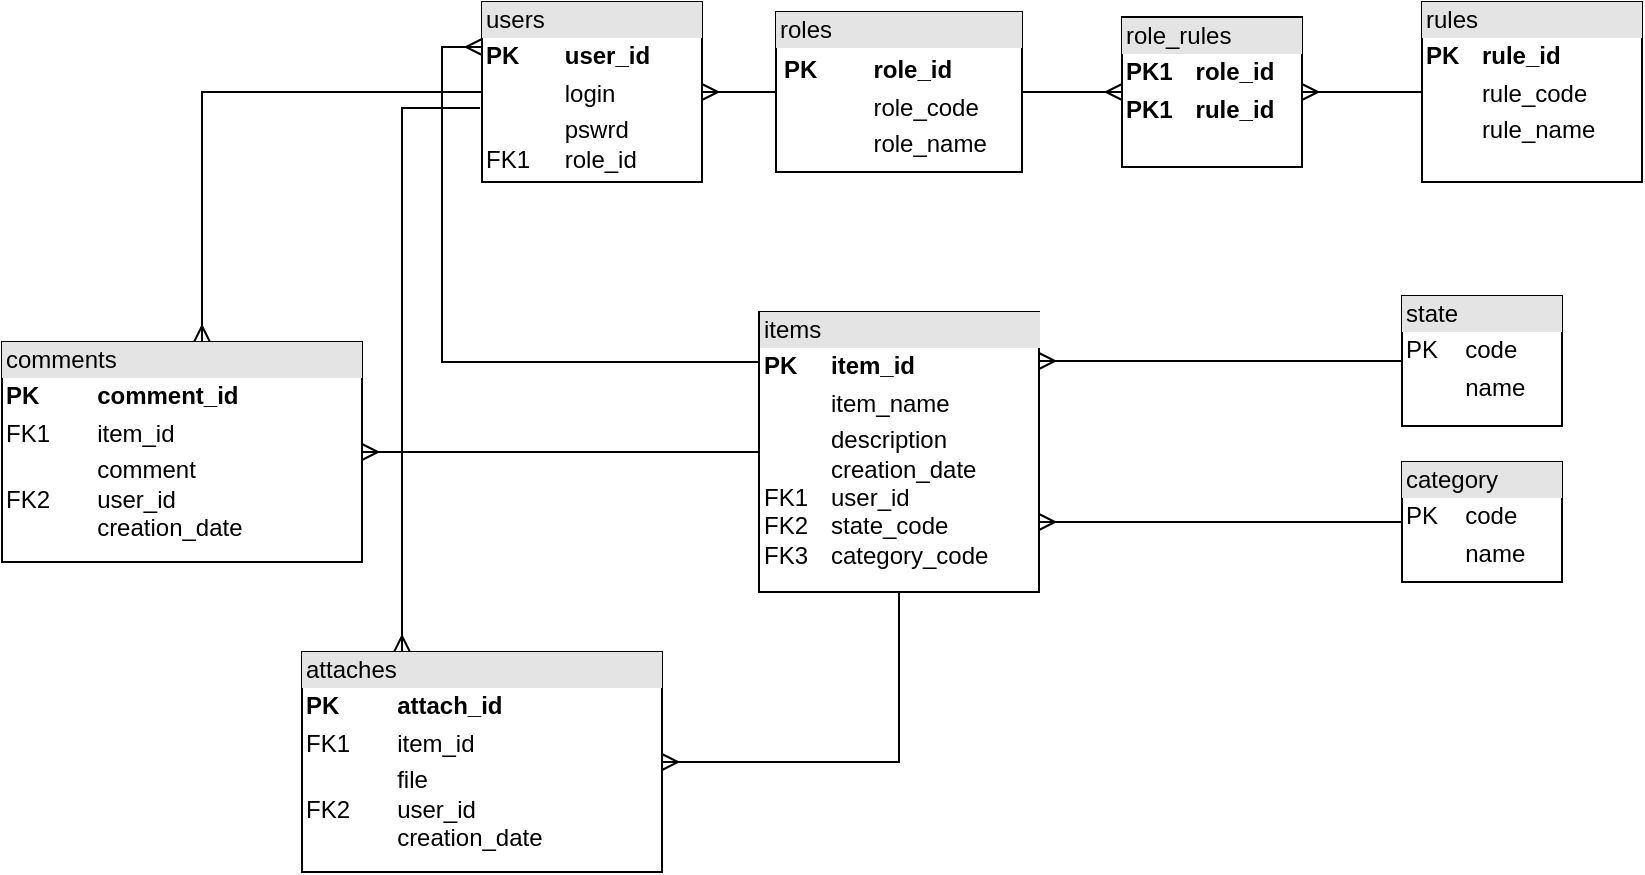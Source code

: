 <mxfile version="13.5.8" type="device"><diagram name="Page-1" id="e56a1550-8fbb-45ad-956c-1786394a9013"><mxGraphModel dx="1422" dy="804" grid="1" gridSize="10" guides="1" tooltips="1" connect="1" arrows="1" fold="1" page="1" pageScale="1" pageWidth="1100" pageHeight="850" background="#ffffff" math="0" shadow="0"><root><mxCell id="0"/><mxCell id="1" parent="0"/><mxCell id="7rPvJjZfIGMxGxr9_20l-10" value="" style="edgeStyle=orthogonalEdgeStyle;rounded=0;orthogonalLoop=1;jettySize=auto;html=1;startArrow=ERmany;startFill=0;endArrow=none;endFill=0;noEdgeStyle=1;orthogonal=1;" parent="1" source="7rPvJjZfIGMxGxr9_20l-1" target="7rPvJjZfIGMxGxr9_20l-6" edge="1"><mxGeometry relative="1" as="geometry"><Array as="points"><mxPoint x="402" y="145"/><mxPoint x="478" y="145"/></Array></mxGeometry></mxCell><mxCell id="7rPvJjZfIGMxGxr9_20l-1" value="&lt;div style=&quot;box-sizing: border-box ; width: 100% ; background: #e4e4e4 ; padding: 2px&quot;&gt;users&lt;/div&gt;&lt;table style=&quot;width: 100% ; font-size: 1em&quot; cellpadding=&quot;2&quot; cellspacing=&quot;0&quot;&gt;&lt;tbody&gt;&lt;tr&gt;&lt;td&gt;&lt;b&gt;PK&lt;/b&gt;&lt;/td&gt;&lt;td&gt;&lt;b&gt;user_id&lt;/b&gt;&lt;/td&gt;&lt;/tr&gt;&lt;tr&gt;&lt;td&gt;&lt;br&gt;&lt;/td&gt;&lt;td&gt;login&lt;/td&gt;&lt;/tr&gt;&lt;tr&gt;&lt;td&gt;&lt;br&gt;FK1&lt;/td&gt;&lt;td&gt;pswrd&lt;br&gt;role_id&lt;br&gt;&lt;/td&gt;&lt;/tr&gt;&lt;/tbody&gt;&lt;/table&gt;" style="verticalAlign=top;align=left;overflow=fill;html=1;" parent="1" vertex="1"><mxGeometry x="280" y="100" width="110" height="90" as="geometry"/></mxCell><mxCell id="7rPvJjZfIGMxGxr9_20l-4" value="&lt;div style=&quot;box-sizing: border-box ; width: 100% ; background: #e4e4e4 ; padding: 2px&quot;&gt;rules&lt;/div&gt;&lt;table style=&quot;width: 100% ; font-size: 1em&quot; cellpadding=&quot;2&quot; cellspacing=&quot;0&quot;&gt;&lt;tbody&gt;&lt;tr&gt;&lt;td&gt;&lt;b&gt;PK&lt;/b&gt;&lt;/td&gt;&lt;td&gt;&lt;b&gt;rule_id&lt;/b&gt;&lt;/td&gt;&lt;/tr&gt;&lt;tr&gt;&lt;td&gt;&lt;br&gt;&lt;/td&gt;&lt;td&gt;rule_code&lt;/td&gt;&lt;/tr&gt;&lt;tr&gt;&lt;td&gt;&lt;/td&gt;&lt;td&gt;rule_name&lt;/td&gt;&lt;/tr&gt;&lt;/tbody&gt;&lt;/table&gt;" style="verticalAlign=top;align=left;overflow=fill;html=1;" parent="1" vertex="1"><mxGeometry x="750" y="100" width="110" height="90" as="geometry"/></mxCell><mxCell id="7rPvJjZfIGMxGxr9_20l-11" value="" style="edgeStyle=orthogonalEdgeStyle;rounded=0;orthogonalLoop=1;jettySize=auto;html=1;startArrow=none;startFill=0;endArrow=ERmany;endFill=0;" parent="1" source="7rPvJjZfIGMxGxr9_20l-6" target="7rPvJjZfIGMxGxr9_20l-7" edge="1"><mxGeometry relative="1" as="geometry"/></mxCell><mxCell id="7rPvJjZfIGMxGxr9_20l-6" value="&lt;div style=&quot;box-sizing: border-box ; width: 100% ; background: #e4e4e4 ; padding: 2px&quot;&gt;roles&lt;/div&gt;&lt;table style=&quot;width: 100% ; font-size: 1em&quot; cellpadding=&quot;2&quot; cellspacing=&quot;0&quot;&gt;&lt;tbody&gt;&lt;tr&gt;&lt;td&gt;&lt;table cellpadding=&quot;2&quot; cellspacing=&quot;0&quot; style=&quot;font-size: 1em ; width: 176px&quot;&gt;&lt;tbody&gt;&lt;tr&gt;&lt;td&gt;&lt;b&gt;PK&lt;/b&gt;&lt;/td&gt;&lt;td&gt;&lt;b&gt;role_id&lt;/b&gt;&lt;/td&gt;&lt;/tr&gt;&lt;tr&gt;&lt;td&gt;&lt;br&gt;&lt;/td&gt;&lt;td&gt;role_code&lt;/td&gt;&lt;/tr&gt;&lt;tr&gt;&lt;td&gt;&lt;/td&gt;&lt;td&gt;role_name&lt;/td&gt;&lt;/tr&gt;&lt;/tbody&gt;&lt;/table&gt;&lt;/td&gt;&lt;td&gt;&lt;/td&gt;&lt;/tr&gt;&lt;/tbody&gt;&lt;/table&gt;" style="verticalAlign=top;align=left;overflow=fill;html=1;" parent="1" vertex="1"><mxGeometry x="427" y="105" width="123" height="80" as="geometry"/></mxCell><mxCell id="7rPvJjZfIGMxGxr9_20l-12" value="" style="edgeStyle=orthogonalEdgeStyle;rounded=0;orthogonalLoop=1;jettySize=auto;html=1;startArrow=ERmany;startFill=0;endArrow=none;endFill=0;" parent="1" source="7rPvJjZfIGMxGxr9_20l-7" target="7rPvJjZfIGMxGxr9_20l-4" edge="1"><mxGeometry relative="1" as="geometry"/></mxCell><mxCell id="7rPvJjZfIGMxGxr9_20l-7" value="&lt;div style=&quot;box-sizing: border-box ; width: 100% ; background: #e4e4e4 ; padding: 2px&quot;&gt;role_rules&lt;/div&gt;&lt;table style=&quot;width: 100% ; font-size: 1em&quot; cellpadding=&quot;2&quot; cellspacing=&quot;0&quot;&gt;&lt;tbody&gt;&lt;tr&gt;&lt;td&gt;&lt;b&gt;PK1&lt;/b&gt;&lt;/td&gt;&lt;td&gt;&lt;b&gt;role_id&lt;/b&gt;&lt;/td&gt;&lt;/tr&gt;&lt;tr&gt;&lt;td&gt;&lt;b&gt;PK1&lt;/b&gt;&lt;/td&gt;&lt;td&gt;&lt;b&gt;rule_id&lt;/b&gt;&lt;/td&gt;&lt;/tr&gt;&lt;tr&gt;&lt;td&gt;&lt;/td&gt;&lt;td&gt;&lt;br&gt;&lt;/td&gt;&lt;/tr&gt;&lt;/tbody&gt;&lt;/table&gt;" style="verticalAlign=top;align=left;overflow=fill;html=1;" parent="1" vertex="1"><mxGeometry x="600" y="107.5" width="90" height="75" as="geometry"/></mxCell><mxCell id="G_DuBZrjujCanVysUsuz-3" style="edgeStyle=orthogonalEdgeStyle;rounded=0;orthogonalLoop=1;jettySize=auto;html=1;entryX=0;entryY=0.25;entryDx=0;entryDy=0;endArrow=ERmany;endFill=0;" edge="1" parent="1" source="G_DuBZrjujCanVysUsuz-2" target="7rPvJjZfIGMxGxr9_20l-1"><mxGeometry relative="1" as="geometry"><Array as="points"><mxPoint x="260" y="280"/><mxPoint x="260" y="123"/></Array></mxGeometry></mxCell><mxCell id="G_DuBZrjujCanVysUsuz-2" value="&lt;div style=&quot;box-sizing: border-box ; width: 100% ; background: #e4e4e4 ; padding: 2px&quot;&gt;items&lt;/div&gt;&lt;table style=&quot;width: 100% ; font-size: 1em&quot; cellpadding=&quot;2&quot; cellspacing=&quot;0&quot;&gt;&lt;tbody&gt;&lt;tr&gt;&lt;td&gt;&lt;b&gt;PK&lt;/b&gt;&lt;/td&gt;&lt;td&gt;&lt;b&gt;item_id&lt;/b&gt;&lt;/td&gt;&lt;/tr&gt;&lt;tr&gt;&lt;td&gt;&lt;br&gt;&lt;/td&gt;&lt;td&gt;item_name&lt;/td&gt;&lt;/tr&gt;&lt;tr&gt;&lt;td&gt;&lt;br&gt;&lt;br&gt;FK1&lt;br&gt;FK2&lt;br&gt;FK3&lt;br&gt;&lt;/td&gt;&lt;td&gt;description&lt;br&gt;creation_date&lt;br&gt;user_id&lt;br&gt;state_code&lt;br&gt;category_code&lt;br&gt;&lt;/td&gt;&lt;/tr&gt;&lt;/tbody&gt;&lt;/table&gt;" style="verticalAlign=top;align=left;overflow=fill;html=1;" vertex="1" parent="1"><mxGeometry x="418.5" y="255" width="140" height="140" as="geometry"/></mxCell><mxCell id="G_DuBZrjujCanVysUsuz-7" value="" style="edgeStyle=orthogonalEdgeStyle;rounded=0;orthogonalLoop=1;jettySize=auto;html=1;endArrow=none;endFill=0;startArrow=ERmany;startFill=0;" edge="1" parent="1" source="G_DuBZrjujCanVysUsuz-4" target="G_DuBZrjujCanVysUsuz-2"><mxGeometry relative="1" as="geometry"/></mxCell><mxCell id="G_DuBZrjujCanVysUsuz-8" style="edgeStyle=orthogonalEdgeStyle;rounded=0;orthogonalLoop=1;jettySize=auto;html=1;endArrow=none;endFill=0;startArrow=ERmany;startFill=0;" edge="1" parent="1" source="G_DuBZrjujCanVysUsuz-4" target="7rPvJjZfIGMxGxr9_20l-1"><mxGeometry relative="1" as="geometry"><Array as="points"><mxPoint x="140" y="145"/></Array></mxGeometry></mxCell><mxCell id="G_DuBZrjujCanVysUsuz-4" value="&lt;div style=&quot;box-sizing: border-box ; width: 100% ; background: #e4e4e4 ; padding: 2px&quot;&gt;comments&lt;/div&gt;&lt;table style=&quot;width: 100% ; font-size: 1em&quot; cellpadding=&quot;2&quot; cellspacing=&quot;0&quot;&gt;&lt;tbody&gt;&lt;tr&gt;&lt;td&gt;&lt;b&gt;PK&lt;/b&gt;&lt;/td&gt;&lt;td&gt;&lt;b&gt;comment_id&lt;/b&gt;&lt;/td&gt;&lt;/tr&gt;&lt;tr&gt;&lt;td&gt;FK1&lt;br&gt;&lt;/td&gt;&lt;td&gt;item_id&lt;/td&gt;&lt;/tr&gt;&lt;tr&gt;&lt;td&gt;FK2&lt;/td&gt;&lt;td&gt;comment&lt;br&gt;user_id&lt;br&gt;creation_date&lt;br&gt;&lt;/td&gt;&lt;/tr&gt;&lt;/tbody&gt;&lt;/table&gt;" style="verticalAlign=top;align=left;overflow=fill;html=1;" vertex="1" parent="1"><mxGeometry x="40" y="270" width="180" height="110" as="geometry"/></mxCell><mxCell id="G_DuBZrjujCanVysUsuz-10" style="edgeStyle=orthogonalEdgeStyle;rounded=0;orthogonalLoop=1;jettySize=auto;html=1;entryX=-0.009;entryY=0.589;entryDx=0;entryDy=0;entryPerimeter=0;startArrow=ERmany;startFill=0;endArrow=none;endFill=0;" edge="1" parent="1" source="G_DuBZrjujCanVysUsuz-9" target="7rPvJjZfIGMxGxr9_20l-1"><mxGeometry relative="1" as="geometry"><Array as="points"><mxPoint x="240" y="153"/></Array></mxGeometry></mxCell><mxCell id="G_DuBZrjujCanVysUsuz-11" style="edgeStyle=orthogonalEdgeStyle;rounded=0;orthogonalLoop=1;jettySize=auto;html=1;startArrow=ERmany;startFill=0;endArrow=none;endFill=0;" edge="1" parent="1" source="G_DuBZrjujCanVysUsuz-9" target="G_DuBZrjujCanVysUsuz-2"><mxGeometry relative="1" as="geometry"/></mxCell><mxCell id="G_DuBZrjujCanVysUsuz-9" value="&lt;div style=&quot;box-sizing: border-box ; width: 100% ; background: #e4e4e4 ; padding: 2px&quot;&gt;attaches&lt;/div&gt;&lt;table style=&quot;width: 100% ; font-size: 1em&quot; cellpadding=&quot;2&quot; cellspacing=&quot;0&quot;&gt;&lt;tbody&gt;&lt;tr&gt;&lt;td&gt;&lt;b&gt;PK&lt;/b&gt;&lt;/td&gt;&lt;td&gt;&lt;b&gt;attach_id&lt;/b&gt;&lt;br&gt;&lt;/td&gt;&lt;/tr&gt;&lt;tr&gt;&lt;td&gt;FK1&lt;br&gt;&lt;/td&gt;&lt;td&gt;item_id&lt;/td&gt;&lt;/tr&gt;&lt;tr&gt;&lt;td&gt;FK2&lt;/td&gt;&lt;td&gt;file&lt;br&gt;user_id&lt;br&gt;creation_date&lt;br&gt;&lt;/td&gt;&lt;/tr&gt;&lt;/tbody&gt;&lt;/table&gt;" style="verticalAlign=top;align=left;overflow=fill;html=1;" vertex="1" parent="1"><mxGeometry x="190" y="425" width="180" height="110" as="geometry"/></mxCell><mxCell id="G_DuBZrjujCanVysUsuz-16" style="edgeStyle=orthogonalEdgeStyle;rounded=0;orthogonalLoop=1;jettySize=auto;html=1;startArrow=none;startFill=0;endArrow=ERmany;endFill=0;" edge="1" parent="1" source="G_DuBZrjujCanVysUsuz-12" target="G_DuBZrjujCanVysUsuz-2"><mxGeometry relative="1" as="geometry"><Array as="points"><mxPoint x="600" y="280"/><mxPoint x="600" y="280"/></Array></mxGeometry></mxCell><mxCell id="G_DuBZrjujCanVysUsuz-12" value="&lt;div style=&quot;box-sizing: border-box ; width: 100% ; background: #e4e4e4 ; padding: 2px&quot;&gt;state&lt;/div&gt;&lt;table style=&quot;width: 100% ; font-size: 1em&quot; cellpadding=&quot;2&quot; cellspacing=&quot;0&quot;&gt;&lt;tbody&gt;&lt;tr&gt;&lt;td&gt;PK&lt;/td&gt;&lt;td&gt;code&lt;/td&gt;&lt;/tr&gt;&lt;tr&gt;&lt;td&gt;&lt;br&gt;&lt;/td&gt;&lt;td&gt;name&lt;/td&gt;&lt;/tr&gt;&lt;tr&gt;&lt;td&gt;&lt;/td&gt;&lt;td&gt;&lt;br&gt;&lt;/td&gt;&lt;/tr&gt;&lt;/tbody&gt;&lt;/table&gt;" style="verticalAlign=top;align=left;overflow=fill;html=1;" vertex="1" parent="1"><mxGeometry x="740" y="247" width="80" height="65" as="geometry"/></mxCell><mxCell id="G_DuBZrjujCanVysUsuz-17" style="edgeStyle=orthogonalEdgeStyle;rounded=0;orthogonalLoop=1;jettySize=auto;html=1;entryX=1;entryY=0.75;entryDx=0;entryDy=0;startArrow=none;startFill=0;endArrow=ERmany;endFill=0;" edge="1" parent="1" source="G_DuBZrjujCanVysUsuz-13" target="G_DuBZrjujCanVysUsuz-2"><mxGeometry relative="1" as="geometry"/></mxCell><mxCell id="G_DuBZrjujCanVysUsuz-13" value="&lt;div style=&quot;box-sizing: border-box ; width: 100% ; background: #e4e4e4 ; padding: 2px&quot;&gt;category&lt;/div&gt;&lt;table style=&quot;width: 100% ; font-size: 1em&quot; cellpadding=&quot;2&quot; cellspacing=&quot;0&quot;&gt;&lt;tbody&gt;&lt;tr&gt;&lt;td&gt;PK&lt;/td&gt;&lt;td&gt;code&lt;/td&gt;&lt;/tr&gt;&lt;tr&gt;&lt;td&gt;&lt;br&gt;&lt;/td&gt;&lt;td&gt;name&lt;/td&gt;&lt;/tr&gt;&lt;tr&gt;&lt;td&gt;&lt;/td&gt;&lt;td&gt;&lt;br&gt;&lt;/td&gt;&lt;/tr&gt;&lt;/tbody&gt;&lt;/table&gt;" style="verticalAlign=top;align=left;overflow=fill;html=1;" vertex="1" parent="1"><mxGeometry x="740" y="330" width="80" height="60" as="geometry"/></mxCell></root></mxGraphModel></diagram></mxfile>